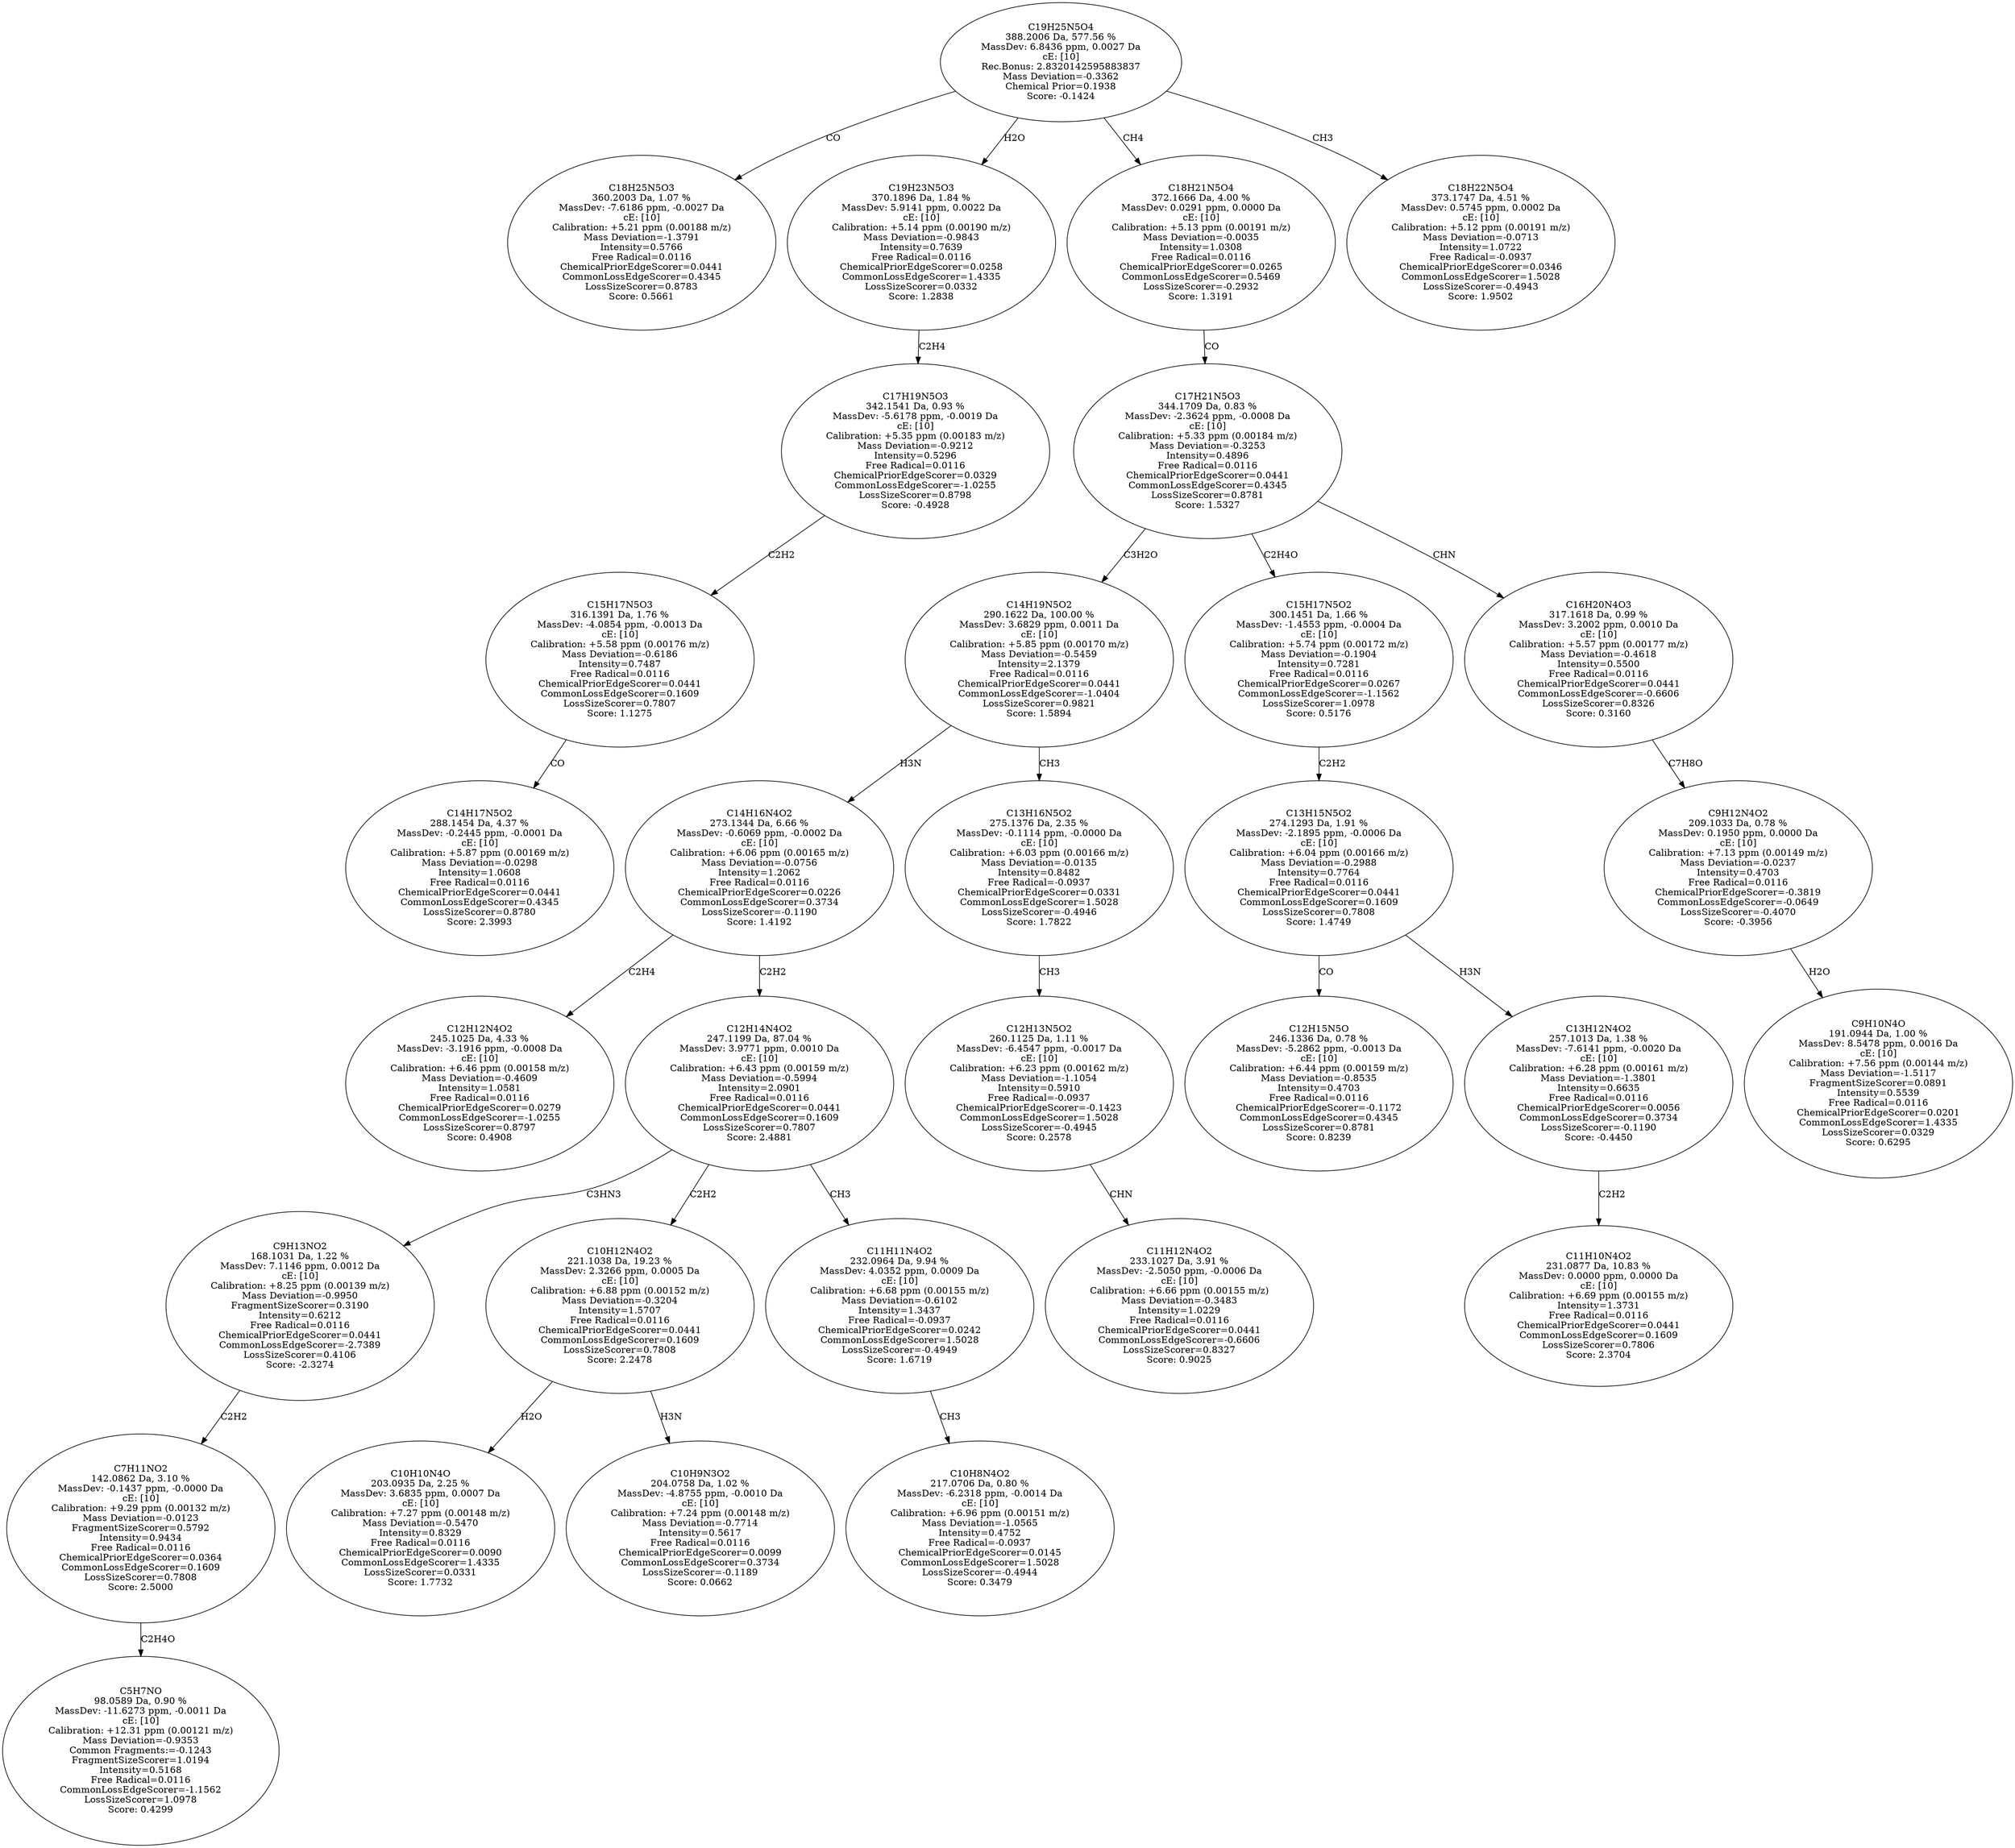 strict digraph {
v1 [label="C18H25N5O3\n360.2003 Da, 1.07 %\nMassDev: -7.6186 ppm, -0.0027 Da\ncE: [10]\nCalibration: +5.21 ppm (0.00188 m/z)\nMass Deviation=-1.3791\nIntensity=0.5766\nFree Radical=0.0116\nChemicalPriorEdgeScorer=0.0441\nCommonLossEdgeScorer=0.4345\nLossSizeScorer=0.8783\nScore: 0.5661"];
v2 [label="C14H17N5O2\n288.1454 Da, 4.37 %\nMassDev: -0.2445 ppm, -0.0001 Da\ncE: [10]\nCalibration: +5.87 ppm (0.00169 m/z)\nMass Deviation=-0.0298\nIntensity=1.0608\nFree Radical=0.0116\nChemicalPriorEdgeScorer=0.0441\nCommonLossEdgeScorer=0.4345\nLossSizeScorer=0.8780\nScore: 2.3993"];
v3 [label="C15H17N5O3\n316.1391 Da, 1.76 %\nMassDev: -4.0854 ppm, -0.0013 Da\ncE: [10]\nCalibration: +5.58 ppm (0.00176 m/z)\nMass Deviation=-0.6186\nIntensity=0.7487\nFree Radical=0.0116\nChemicalPriorEdgeScorer=0.0441\nCommonLossEdgeScorer=0.1609\nLossSizeScorer=0.7807\nScore: 1.1275"];
v4 [label="C17H19N5O3\n342.1541 Da, 0.93 %\nMassDev: -5.6178 ppm, -0.0019 Da\ncE: [10]\nCalibration: +5.35 ppm (0.00183 m/z)\nMass Deviation=-0.9212\nIntensity=0.5296\nFree Radical=0.0116\nChemicalPriorEdgeScorer=0.0329\nCommonLossEdgeScorer=-1.0255\nLossSizeScorer=0.8798\nScore: -0.4928"];
v5 [label="C19H23N5O3\n370.1896 Da, 1.84 %\nMassDev: 5.9141 ppm, 0.0022 Da\ncE: [10]\nCalibration: +5.14 ppm (0.00190 m/z)\nMass Deviation=-0.9843\nIntensity=0.7639\nFree Radical=0.0116\nChemicalPriorEdgeScorer=0.0258\nCommonLossEdgeScorer=1.4335\nLossSizeScorer=0.0332\nScore: 1.2838"];
v6 [label="C12H12N4O2\n245.1025 Da, 4.33 %\nMassDev: -3.1916 ppm, -0.0008 Da\ncE: [10]\nCalibration: +6.46 ppm (0.00158 m/z)\nMass Deviation=-0.4609\nIntensity=1.0581\nFree Radical=0.0116\nChemicalPriorEdgeScorer=0.0279\nCommonLossEdgeScorer=-1.0255\nLossSizeScorer=0.8797\nScore: 0.4908"];
v7 [label="C5H7NO\n98.0589 Da, 0.90 %\nMassDev: -11.6273 ppm, -0.0011 Da\ncE: [10]\nCalibration: +12.31 ppm (0.00121 m/z)\nMass Deviation=-0.9353\nCommon Fragments:=-0.1243\nFragmentSizeScorer=1.0194\nIntensity=0.5168\nFree Radical=0.0116\nCommonLossEdgeScorer=-1.1562\nLossSizeScorer=1.0978\nScore: 0.4299"];
v8 [label="C7H11NO2\n142.0862 Da, 3.10 %\nMassDev: -0.1437 ppm, -0.0000 Da\ncE: [10]\nCalibration: +9.29 ppm (0.00132 m/z)\nMass Deviation=-0.0123\nFragmentSizeScorer=0.5792\nIntensity=0.9434\nFree Radical=0.0116\nChemicalPriorEdgeScorer=0.0364\nCommonLossEdgeScorer=0.1609\nLossSizeScorer=0.7808\nScore: 2.5000"];
v9 [label="C9H13NO2\n168.1031 Da, 1.22 %\nMassDev: 7.1146 ppm, 0.0012 Da\ncE: [10]\nCalibration: +8.25 ppm (0.00139 m/z)\nMass Deviation=-0.9950\nFragmentSizeScorer=0.3190\nIntensity=0.6212\nFree Radical=0.0116\nChemicalPriorEdgeScorer=0.0441\nCommonLossEdgeScorer=-2.7389\nLossSizeScorer=0.4106\nScore: -2.3274"];
v10 [label="C10H10N4O\n203.0935 Da, 2.25 %\nMassDev: 3.6835 ppm, 0.0007 Da\ncE: [10]\nCalibration: +7.27 ppm (0.00148 m/z)\nMass Deviation=-0.5470\nIntensity=0.8329\nFree Radical=0.0116\nChemicalPriorEdgeScorer=0.0090\nCommonLossEdgeScorer=1.4335\nLossSizeScorer=0.0331\nScore: 1.7732"];
v11 [label="C10H9N3O2\n204.0758 Da, 1.02 %\nMassDev: -4.8755 ppm, -0.0010 Da\ncE: [10]\nCalibration: +7.24 ppm (0.00148 m/z)\nMass Deviation=-0.7714\nIntensity=0.5617\nFree Radical=0.0116\nChemicalPriorEdgeScorer=0.0099\nCommonLossEdgeScorer=0.3734\nLossSizeScorer=-0.1189\nScore: 0.0662"];
v12 [label="C10H12N4O2\n221.1038 Da, 19.23 %\nMassDev: 2.3266 ppm, 0.0005 Da\ncE: [10]\nCalibration: +6.88 ppm (0.00152 m/z)\nMass Deviation=-0.3204\nIntensity=1.5707\nFree Radical=0.0116\nChemicalPriorEdgeScorer=0.0441\nCommonLossEdgeScorer=0.1609\nLossSizeScorer=0.7808\nScore: 2.2478"];
v13 [label="C10H8N4O2\n217.0706 Da, 0.80 %\nMassDev: -6.2318 ppm, -0.0014 Da\ncE: [10]\nCalibration: +6.96 ppm (0.00151 m/z)\nMass Deviation=-1.0565\nIntensity=0.4752\nFree Radical=-0.0937\nChemicalPriorEdgeScorer=0.0145\nCommonLossEdgeScorer=1.5028\nLossSizeScorer=-0.4944\nScore: 0.3479"];
v14 [label="C11H11N4O2\n232.0964 Da, 9.94 %\nMassDev: 4.0352 ppm, 0.0009 Da\ncE: [10]\nCalibration: +6.68 ppm (0.00155 m/z)\nMass Deviation=-0.6102\nIntensity=1.3437\nFree Radical=-0.0937\nChemicalPriorEdgeScorer=0.0242\nCommonLossEdgeScorer=1.5028\nLossSizeScorer=-0.4949\nScore: 1.6719"];
v15 [label="C12H14N4O2\n247.1199 Da, 87.04 %\nMassDev: 3.9771 ppm, 0.0010 Da\ncE: [10]\nCalibration: +6.43 ppm (0.00159 m/z)\nMass Deviation=-0.5994\nIntensity=2.0901\nFree Radical=0.0116\nChemicalPriorEdgeScorer=0.0441\nCommonLossEdgeScorer=0.1609\nLossSizeScorer=0.7807\nScore: 2.4881"];
v16 [label="C14H16N4O2\n273.1344 Da, 6.66 %\nMassDev: -0.6069 ppm, -0.0002 Da\ncE: [10]\nCalibration: +6.06 ppm (0.00165 m/z)\nMass Deviation=-0.0756\nIntensity=1.2062\nFree Radical=0.0116\nChemicalPriorEdgeScorer=0.0226\nCommonLossEdgeScorer=0.3734\nLossSizeScorer=-0.1190\nScore: 1.4192"];
v17 [label="C11H12N4O2\n233.1027 Da, 3.91 %\nMassDev: -2.5050 ppm, -0.0006 Da\ncE: [10]\nCalibration: +6.66 ppm (0.00155 m/z)\nMass Deviation=-0.3483\nIntensity=1.0229\nFree Radical=0.0116\nChemicalPriorEdgeScorer=0.0441\nCommonLossEdgeScorer=-0.6606\nLossSizeScorer=0.8327\nScore: 0.9025"];
v18 [label="C12H13N5O2\n260.1125 Da, 1.11 %\nMassDev: -6.4547 ppm, -0.0017 Da\ncE: [10]\nCalibration: +6.23 ppm (0.00162 m/z)\nMass Deviation=-1.1054\nIntensity=0.5910\nFree Radical=-0.0937\nChemicalPriorEdgeScorer=-0.1423\nCommonLossEdgeScorer=1.5028\nLossSizeScorer=-0.4945\nScore: 0.2578"];
v19 [label="C13H16N5O2\n275.1376 Da, 2.35 %\nMassDev: -0.1114 ppm, -0.0000 Da\ncE: [10]\nCalibration: +6.03 ppm (0.00166 m/z)\nMass Deviation=-0.0135\nIntensity=0.8482\nFree Radical=-0.0937\nChemicalPriorEdgeScorer=0.0331\nCommonLossEdgeScorer=1.5028\nLossSizeScorer=-0.4946\nScore: 1.7822"];
v20 [label="C14H19N5O2\n290.1622 Da, 100.00 %\nMassDev: 3.6829 ppm, 0.0011 Da\ncE: [10]\nCalibration: +5.85 ppm (0.00170 m/z)\nMass Deviation=-0.5459\nIntensity=2.1379\nFree Radical=0.0116\nChemicalPriorEdgeScorer=0.0441\nCommonLossEdgeScorer=-1.0404\nLossSizeScorer=0.9821\nScore: 1.5894"];
v21 [label="C12H15N5O\n246.1336 Da, 0.78 %\nMassDev: -5.2862 ppm, -0.0013 Da\ncE: [10]\nCalibration: +6.44 ppm (0.00159 m/z)\nMass Deviation=-0.8535\nIntensity=0.4703\nFree Radical=0.0116\nChemicalPriorEdgeScorer=-0.1172\nCommonLossEdgeScorer=0.4345\nLossSizeScorer=0.8781\nScore: 0.8239"];
v22 [label="C11H10N4O2\n231.0877 Da, 10.83 %\nMassDev: 0.0000 ppm, 0.0000 Da\ncE: [10]\nCalibration: +6.69 ppm (0.00155 m/z)\nIntensity=1.3731\nFree Radical=0.0116\nChemicalPriorEdgeScorer=0.0441\nCommonLossEdgeScorer=0.1609\nLossSizeScorer=0.7806\nScore: 2.3704"];
v23 [label="C13H12N4O2\n257.1013 Da, 1.38 %\nMassDev: -7.6141 ppm, -0.0020 Da\ncE: [10]\nCalibration: +6.28 ppm (0.00161 m/z)\nMass Deviation=-1.3801\nIntensity=0.6635\nFree Radical=0.0116\nChemicalPriorEdgeScorer=0.0056\nCommonLossEdgeScorer=0.3734\nLossSizeScorer=-0.1190\nScore: -0.4450"];
v24 [label="C13H15N5O2\n274.1293 Da, 1.91 %\nMassDev: -2.1895 ppm, -0.0006 Da\ncE: [10]\nCalibration: +6.04 ppm (0.00166 m/z)\nMass Deviation=-0.2988\nIntensity=0.7764\nFree Radical=0.0116\nChemicalPriorEdgeScorer=0.0441\nCommonLossEdgeScorer=0.1609\nLossSizeScorer=0.7808\nScore: 1.4749"];
v25 [label="C15H17N5O2\n300.1451 Da, 1.66 %\nMassDev: -1.4553 ppm, -0.0004 Da\ncE: [10]\nCalibration: +5.74 ppm (0.00172 m/z)\nMass Deviation=-0.1904\nIntensity=0.7281\nFree Radical=0.0116\nChemicalPriorEdgeScorer=0.0267\nCommonLossEdgeScorer=-1.1562\nLossSizeScorer=1.0978\nScore: 0.5176"];
v26 [label="C9H10N4O\n191.0944 Da, 1.00 %\nMassDev: 8.5478 ppm, 0.0016 Da\ncE: [10]\nCalibration: +7.56 ppm (0.00144 m/z)\nMass Deviation=-1.5117\nFragmentSizeScorer=0.0891\nIntensity=0.5539\nFree Radical=0.0116\nChemicalPriorEdgeScorer=0.0201\nCommonLossEdgeScorer=1.4335\nLossSizeScorer=0.0329\nScore: 0.6295"];
v27 [label="C9H12N4O2\n209.1033 Da, 0.78 %\nMassDev: 0.1950 ppm, 0.0000 Da\ncE: [10]\nCalibration: +7.13 ppm (0.00149 m/z)\nMass Deviation=-0.0237\nIntensity=0.4703\nFree Radical=0.0116\nChemicalPriorEdgeScorer=-0.3819\nCommonLossEdgeScorer=-0.0649\nLossSizeScorer=-0.4070\nScore: -0.3956"];
v28 [label="C16H20N4O3\n317.1618 Da, 0.99 %\nMassDev: 3.2002 ppm, 0.0010 Da\ncE: [10]\nCalibration: +5.57 ppm (0.00177 m/z)\nMass Deviation=-0.4618\nIntensity=0.5500\nFree Radical=0.0116\nChemicalPriorEdgeScorer=0.0441\nCommonLossEdgeScorer=-0.6606\nLossSizeScorer=0.8326\nScore: 0.3160"];
v29 [label="C17H21N5O3\n344.1709 Da, 0.83 %\nMassDev: -2.3624 ppm, -0.0008 Da\ncE: [10]\nCalibration: +5.33 ppm (0.00184 m/z)\nMass Deviation=-0.3253\nIntensity=0.4896\nFree Radical=0.0116\nChemicalPriorEdgeScorer=0.0441\nCommonLossEdgeScorer=0.4345\nLossSizeScorer=0.8781\nScore: 1.5327"];
v30 [label="C18H21N5O4\n372.1666 Da, 4.00 %\nMassDev: 0.0291 ppm, 0.0000 Da\ncE: [10]\nCalibration: +5.13 ppm (0.00191 m/z)\nMass Deviation=-0.0035\nIntensity=1.0308\nFree Radical=0.0116\nChemicalPriorEdgeScorer=0.0265\nCommonLossEdgeScorer=0.5469\nLossSizeScorer=-0.2932\nScore: 1.3191"];
v31 [label="C18H22N5O4\n373.1747 Da, 4.51 %\nMassDev: 0.5745 ppm, 0.0002 Da\ncE: [10]\nCalibration: +5.12 ppm (0.00191 m/z)\nMass Deviation=-0.0713\nIntensity=1.0722\nFree Radical=-0.0937\nChemicalPriorEdgeScorer=0.0346\nCommonLossEdgeScorer=1.5028\nLossSizeScorer=-0.4943\nScore: 1.9502"];
v32 [label="C19H25N5O4\n388.2006 Da, 577.56 %\nMassDev: 6.8436 ppm, 0.0027 Da\ncE: [10]\nRec.Bonus: 2.8320142595883837\nMass Deviation=-0.3362\nChemical Prior=0.1938\nScore: -0.1424"];
v32 -> v1 [label="CO"];
v3 -> v2 [label="CO"];
v4 -> v3 [label="C2H2"];
v5 -> v4 [label="C2H4"];
v32 -> v5 [label="H2O"];
v16 -> v6 [label="C2H4"];
v8 -> v7 [label="C2H4O"];
v9 -> v8 [label="C2H2"];
v15 -> v9 [label="C3HN3"];
v12 -> v10 [label="H2O"];
v12 -> v11 [label="H3N"];
v15 -> v12 [label="C2H2"];
v14 -> v13 [label="CH3"];
v15 -> v14 [label="CH3"];
v16 -> v15 [label="C2H2"];
v20 -> v16 [label="H3N"];
v18 -> v17 [label="CHN"];
v19 -> v18 [label="CH3"];
v20 -> v19 [label="CH3"];
v29 -> v20 [label="C3H2O"];
v24 -> v21 [label="CO"];
v23 -> v22 [label="C2H2"];
v24 -> v23 [label="H3N"];
v25 -> v24 [label="C2H2"];
v29 -> v25 [label="C2H4O"];
v27 -> v26 [label="H2O"];
v28 -> v27 [label="C7H8O"];
v29 -> v28 [label="CHN"];
v30 -> v29 [label="CO"];
v32 -> v30 [label="CH4"];
v32 -> v31 [label="CH3"];
}